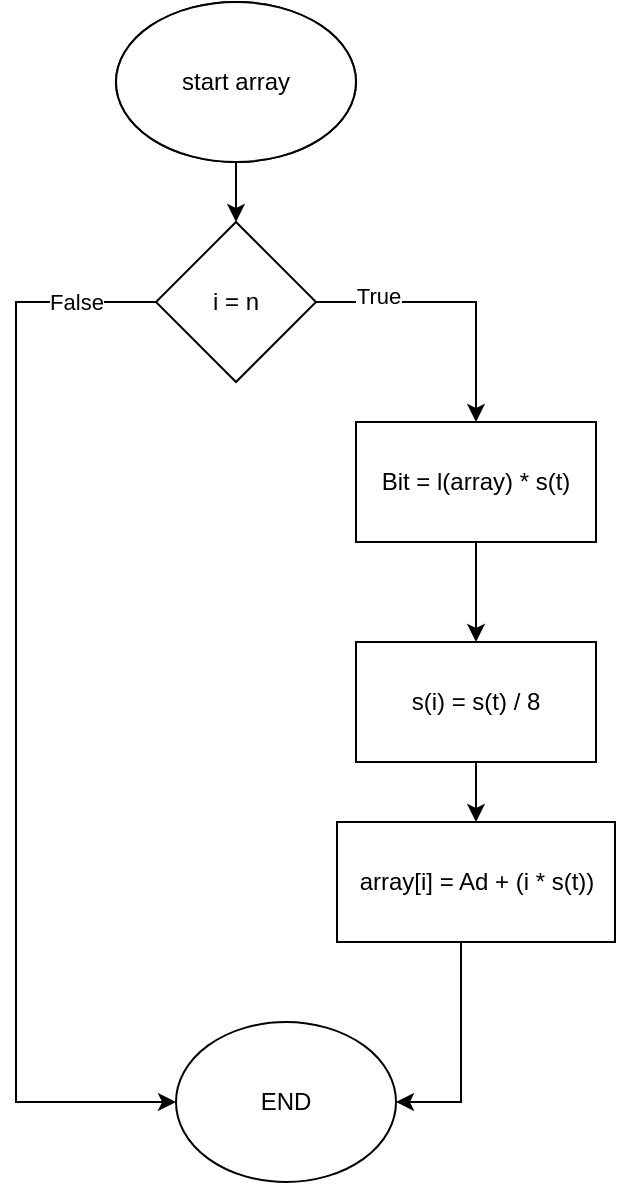 <mxfile version="28.1.1">
  <diagram name="Page-1" id="z3nufSRb0V5E_DxjBPnv">
    <mxGraphModel dx="1107" dy="-951" grid="1" gridSize="10" guides="1" tooltips="1" connect="1" arrows="1" fold="1" page="1" pageScale="1" pageWidth="850" pageHeight="1100" math="0" shadow="0">
      <root>
        <mxCell id="0" />
        <mxCell id="1" parent="0" />
        <mxCell id="qAATRUQkWlv7QX_gAnNA-16" value="" style="ellipse;whiteSpace=wrap;html=1;" vertex="1" parent="1">
          <mxGeometry x="-510" y="1200" width="120" height="80" as="geometry" />
        </mxCell>
        <mxCell id="qAATRUQkWlv7QX_gAnNA-19" value="" style="edgeStyle=orthogonalEdgeStyle;rounded=0;orthogonalLoop=1;jettySize=auto;html=1;" edge="1" parent="1" source="qAATRUQkWlv7QX_gAnNA-17" target="qAATRUQkWlv7QX_gAnNA-18">
          <mxGeometry relative="1" as="geometry" />
        </mxCell>
        <mxCell id="qAATRUQkWlv7QX_gAnNA-17" value="start array" style="ellipse;whiteSpace=wrap;html=1;" vertex="1" parent="1">
          <mxGeometry x="-510" y="1200" width="120" height="80" as="geometry" />
        </mxCell>
        <mxCell id="qAATRUQkWlv7QX_gAnNA-28" value="" style="edgeStyle=orthogonalEdgeStyle;rounded=0;orthogonalLoop=1;jettySize=auto;html=1;" edge="1" parent="1" source="qAATRUQkWlv7QX_gAnNA-18" target="qAATRUQkWlv7QX_gAnNA-27">
          <mxGeometry relative="1" as="geometry" />
        </mxCell>
        <mxCell id="qAATRUQkWlv7QX_gAnNA-32" value="True" style="edgeLabel;html=1;align=center;verticalAlign=middle;resizable=0;points=[];" vertex="1" connectable="0" parent="qAATRUQkWlv7QX_gAnNA-28">
          <mxGeometry x="-0.56" y="3" relative="1" as="geometry">
            <mxPoint as="offset" />
          </mxGeometry>
        </mxCell>
        <mxCell id="qAATRUQkWlv7QX_gAnNA-41" value="" style="edgeStyle=orthogonalEdgeStyle;rounded=0;orthogonalLoop=1;jettySize=auto;html=1;" edge="1" parent="1" source="qAATRUQkWlv7QX_gAnNA-18" target="qAATRUQkWlv7QX_gAnNA-40">
          <mxGeometry relative="1" as="geometry">
            <Array as="points">
              <mxPoint x="-560" y="1350" />
              <mxPoint x="-560" y="1750" />
            </Array>
          </mxGeometry>
        </mxCell>
        <mxCell id="qAATRUQkWlv7QX_gAnNA-42" value="False" style="edgeLabel;html=1;align=center;verticalAlign=middle;resizable=0;points=[];" vertex="1" connectable="0" parent="qAATRUQkWlv7QX_gAnNA-41">
          <mxGeometry x="-0.755" relative="1" as="geometry">
            <mxPoint x="27" as="offset" />
          </mxGeometry>
        </mxCell>
        <mxCell id="qAATRUQkWlv7QX_gAnNA-18" value="i = n" style="rhombus;whiteSpace=wrap;html=1;" vertex="1" parent="1">
          <mxGeometry x="-490" y="1310" width="80" height="80" as="geometry" />
        </mxCell>
        <mxCell id="qAATRUQkWlv7QX_gAnNA-31" value="" style="edgeStyle=orthogonalEdgeStyle;rounded=0;orthogonalLoop=1;jettySize=auto;html=1;" edge="1" parent="1" source="qAATRUQkWlv7QX_gAnNA-27" target="qAATRUQkWlv7QX_gAnNA-30">
          <mxGeometry relative="1" as="geometry" />
        </mxCell>
        <mxCell id="qAATRUQkWlv7QX_gAnNA-27" value="Bit = l(array) * s(t)" style="whiteSpace=wrap;html=1;" vertex="1" parent="1">
          <mxGeometry x="-390" y="1410" width="120" height="60" as="geometry" />
        </mxCell>
        <mxCell id="qAATRUQkWlv7QX_gAnNA-36" value="" style="edgeStyle=orthogonalEdgeStyle;rounded=0;orthogonalLoop=1;jettySize=auto;html=1;" edge="1" parent="1" source="qAATRUQkWlv7QX_gAnNA-30" target="qAATRUQkWlv7QX_gAnNA-35">
          <mxGeometry relative="1" as="geometry" />
        </mxCell>
        <mxCell id="qAATRUQkWlv7QX_gAnNA-30" value="s(i) = s(t) / 8" style="whiteSpace=wrap;html=1;" vertex="1" parent="1">
          <mxGeometry x="-390" y="1520" width="120" height="60" as="geometry" />
        </mxCell>
        <mxCell id="qAATRUQkWlv7QX_gAnNA-43" style="edgeStyle=orthogonalEdgeStyle;rounded=0;orthogonalLoop=1;jettySize=auto;html=1;entryX=1;entryY=0.5;entryDx=0;entryDy=0;" edge="1" parent="1" target="qAATRUQkWlv7QX_gAnNA-40">
          <mxGeometry relative="1" as="geometry">
            <mxPoint x="-305" y="1630" as="sourcePoint" />
          </mxGeometry>
        </mxCell>
        <mxCell id="qAATRUQkWlv7QX_gAnNA-35" value="array[i] = Ad + (i * s(t))" style="whiteSpace=wrap;html=1;" vertex="1" parent="1">
          <mxGeometry x="-399.5" y="1610" width="139" height="60" as="geometry" />
        </mxCell>
        <mxCell id="qAATRUQkWlv7QX_gAnNA-40" value="END" style="ellipse;whiteSpace=wrap;html=1;" vertex="1" parent="1">
          <mxGeometry x="-480" y="1710" width="110" height="80" as="geometry" />
        </mxCell>
      </root>
    </mxGraphModel>
  </diagram>
</mxfile>
